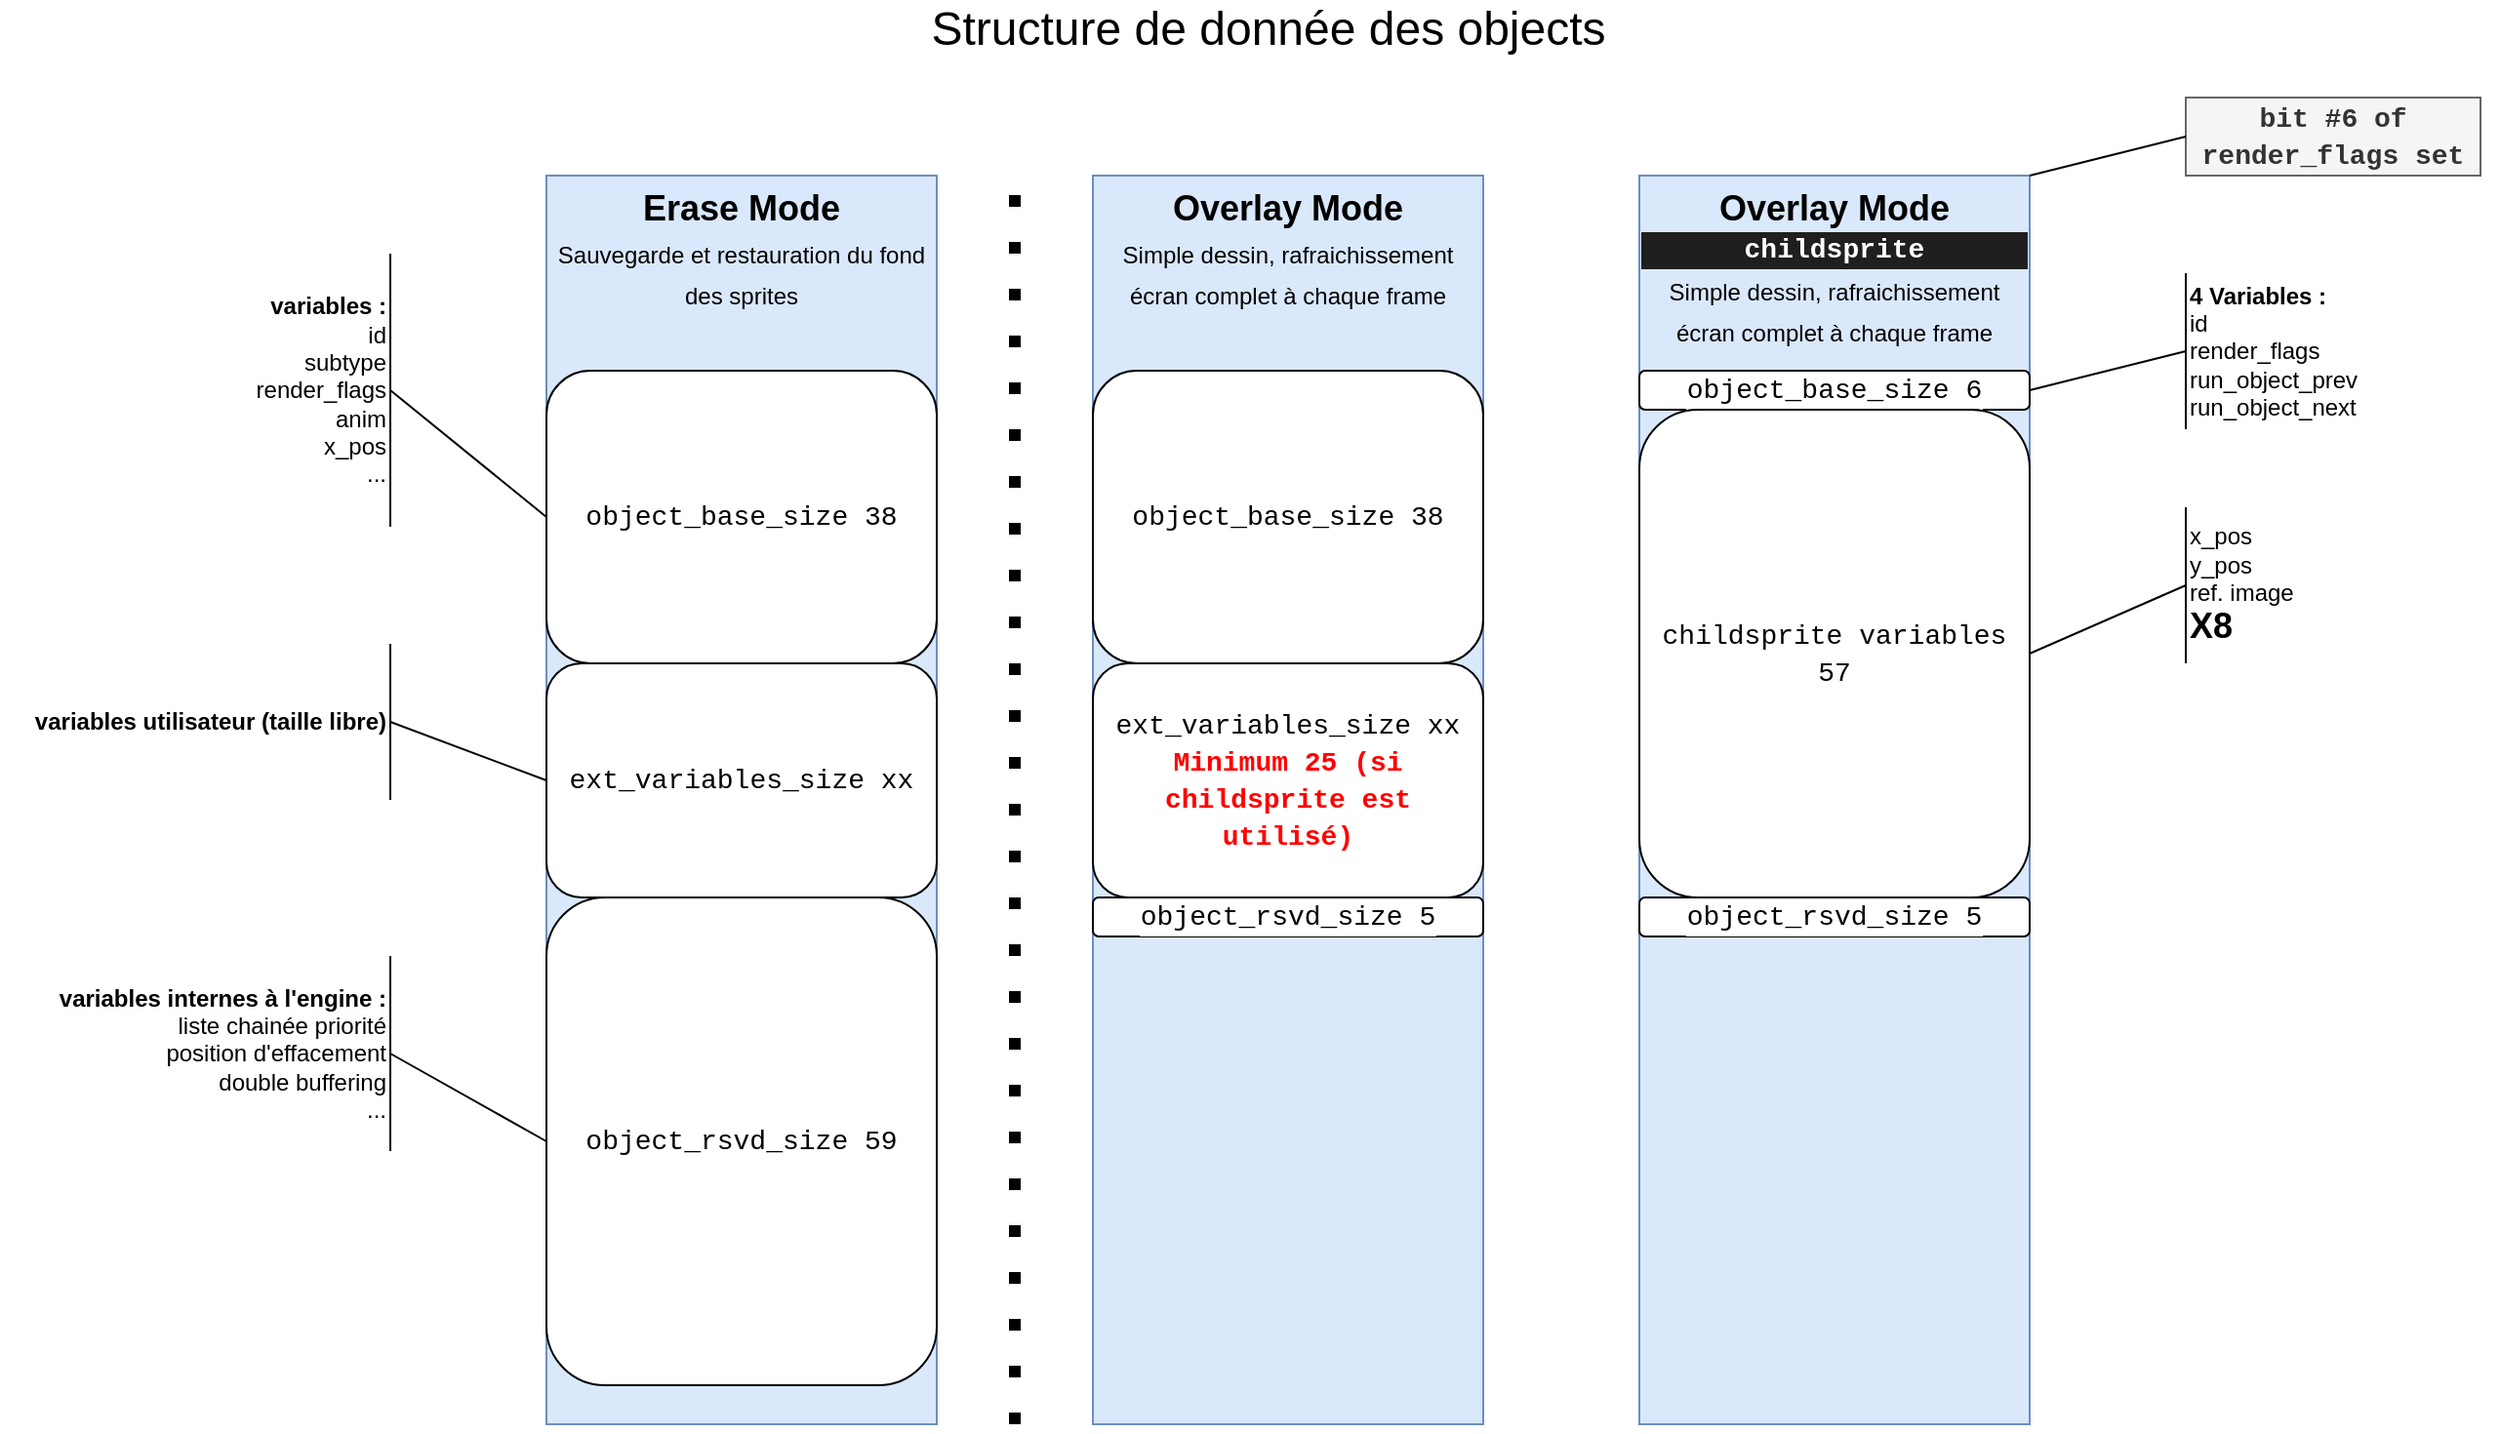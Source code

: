 <mxfile version="18.0.6" type="device"><diagram id="fXazifKdAj-Lzk0asgJY" name="Page-1"><mxGraphModel dx="562" dy="850" grid="1" gridSize="10" guides="1" tooltips="1" connect="1" arrows="1" fold="1" page="1" pageScale="1" pageWidth="1169" pageHeight="827" math="0" shadow="0"><root><mxCell id="0"/><mxCell id="1" parent="0"/><mxCell id="C0n9UgQLh-yL1P8upt1V-23" value="Overlay Mode&lt;br&gt;&lt;span style=&quot;font-weight: normal;&quot;&gt;&lt;font style=&quot;font-size: 12px;&quot;&gt;Simple dessin, rafraichissement écran complet à chaque frame&lt;/font&gt;&lt;/span&gt;" style="text;html=1;strokeColor=#6c8ebf;fillColor=#dae8fc;align=center;verticalAlign=top;whiteSpace=wrap;rounded=0;labelBackgroundColor=none;horizontal=1;fontStyle=1;fontSize=18;" vertex="1" parent="1"><mxGeometry x="600" y="110" width="200" height="640" as="geometry"/></mxCell><mxCell id="C0n9UgQLh-yL1P8upt1V-9" value="Erase Mode&lt;br&gt;&lt;font style=&quot;font-weight: normal; font-size: 12px;&quot;&gt;Sauvegarde et restauration du fond des sprites&lt;/font&gt;" style="text;html=1;strokeColor=#6c8ebf;fillColor=#dae8fc;align=center;verticalAlign=top;whiteSpace=wrap;rounded=0;labelBackgroundColor=none;horizontal=1;fontStyle=1;fontSize=18;" vertex="1" parent="1"><mxGeometry x="320" y="110" width="200" height="640" as="geometry"/></mxCell><mxCell id="C0n9UgQLh-yL1P8upt1V-1" value="&lt;div style=&quot;font-family: Consolas, &amp;quot;Courier New&amp;quot;, monospace; font-size: 14px; line-height: 19px;&quot;&gt;&lt;span style=&quot;&quot;&gt;object_base_size 38&lt;/span&gt;&lt;/div&gt;" style="rounded=1;whiteSpace=wrap;html=1;fillColor=default;fontColor=default;labelBackgroundColor=default;" vertex="1" parent="1"><mxGeometry x="320" y="210" width="200" height="150" as="geometry"/></mxCell><mxCell id="C0n9UgQLh-yL1P8upt1V-5" value="&lt;div style=&quot;font-family: Consolas, &amp;quot;Courier New&amp;quot;, monospace; font-size: 14px; line-height: 19px;&quot;&gt;&lt;span style=&quot;&quot;&gt;object_rsvd_size 59&lt;/span&gt;&lt;/div&gt;" style="rounded=1;whiteSpace=wrap;html=1;fillColor=default;fontColor=default;labelBackgroundColor=default;" vertex="1" parent="1"><mxGeometry x="320" y="480" width="200" height="250" as="geometry"/></mxCell><mxCell id="C0n9UgQLh-yL1P8upt1V-6" value="&lt;div style=&quot;font-family: Consolas, &amp;quot;Courier New&amp;quot;, monospace; font-size: 14px; line-height: 19px;&quot;&gt;object_rsvd_size 5&lt;br&gt;&lt;/div&gt;" style="rounded=1;whiteSpace=wrap;html=1;fillColor=default;fontColor=default;labelBackgroundColor=default;" vertex="1" parent="1"><mxGeometry x="600" y="480" width="200" height="20" as="geometry"/></mxCell><mxCell id="C0n9UgQLh-yL1P8upt1V-7" value="&lt;div style=&quot;font-family: Consolas, &amp;quot;Courier New&amp;quot;, monospace; font-size: 14px; line-height: 19px;&quot;&gt;&lt;span style=&quot;&quot;&gt;object_base_size 38&lt;/span&gt;&lt;/div&gt;" style="rounded=1;whiteSpace=wrap;html=1;fillColor=default;fontColor=default;labelBackgroundColor=default;" vertex="1" parent="1"><mxGeometry x="600" y="210" width="200" height="150" as="geometry"/></mxCell><mxCell id="C0n9UgQLh-yL1P8upt1V-11" value="&lt;div style=&quot;font-family: Consolas, &amp;quot;Courier New&amp;quot;, monospace; font-size: 14px; line-height: 19px;&quot;&gt;&lt;span style=&quot;&quot;&gt;ext_variables_size xx&lt;/span&gt;&lt;/div&gt;" style="rounded=1;whiteSpace=wrap;html=1;fillColor=default;fontColor=default;labelBackgroundColor=default;" vertex="1" parent="1"><mxGeometry x="320" y="360" width="200" height="120" as="geometry"/></mxCell><mxCell id="C0n9UgQLh-yL1P8upt1V-12" value="&lt;div style=&quot;font-family: Consolas, &amp;quot;Courier New&amp;quot;, monospace; font-size: 14px; line-height: 19px;&quot;&gt;&lt;span style=&quot;&quot;&gt;ext_variables_size xx&lt;/span&gt;&lt;/div&gt;&lt;div style=&quot;font-family: Consolas, &amp;quot;Courier New&amp;quot;, monospace; font-size: 14px; line-height: 19px;&quot;&gt;&lt;span style=&quot;&quot;&gt;&lt;b&gt;&lt;font color=&quot;#ff0000&quot;&gt;Minimum 25 (si childsprite est utilisé)&lt;/font&gt;&lt;/b&gt;&lt;/span&gt;&lt;/div&gt;" style="rounded=1;whiteSpace=wrap;html=1;fillColor=default;fontColor=default;labelBackgroundColor=default;" vertex="1" parent="1"><mxGeometry x="600" y="360" width="200" height="120" as="geometry"/></mxCell><mxCell id="C0n9UgQLh-yL1P8upt1V-13" value="&lt;b&gt;variables :&lt;/b&gt;&lt;br&gt;id&lt;br&gt;subtype&lt;br&gt;render_flags&lt;br&gt;anim&lt;br&gt;x_pos&lt;br&gt;&lt;div style=&quot;&quot;&gt;&lt;span style=&quot;background-color: initial;&quot;&gt;...&lt;/span&gt;&lt;/div&gt;" style="text;html=1;strokeColor=none;fillColor=none;align=right;verticalAlign=middle;whiteSpace=wrap;rounded=0;labelBackgroundColor=none;fontColor=default;" vertex="1" parent="1"><mxGeometry x="40" y="150" width="200" height="140" as="geometry"/></mxCell><mxCell id="C0n9UgQLh-yL1P8upt1V-14" value="" style="endArrow=none;html=1;rounded=0;fontColor=default;entryX=1;entryY=0.5;entryDx=0;entryDy=0;exitX=0;exitY=0.5;exitDx=0;exitDy=0;" edge="1" parent="1" source="C0n9UgQLh-yL1P8upt1V-1" target="C0n9UgQLh-yL1P8upt1V-13"><mxGeometry width="50" height="50" relative="1" as="geometry"><mxPoint x="420" y="630" as="sourcePoint"/><mxPoint x="470" y="580" as="targetPoint"/></mxGeometry></mxCell><mxCell id="C0n9UgQLh-yL1P8upt1V-15" value="" style="endArrow=none;html=1;rounded=0;fontColor=default;entryX=1;entryY=0;entryDx=0;entryDy=0;exitX=1;exitY=1;exitDx=0;exitDy=0;" edge="1" parent="1" source="C0n9UgQLh-yL1P8upt1V-13" target="C0n9UgQLh-yL1P8upt1V-13"><mxGeometry width="50" height="50" relative="1" as="geometry"><mxPoint x="420" y="630" as="sourcePoint"/><mxPoint x="470" y="580" as="targetPoint"/></mxGeometry></mxCell><mxCell id="C0n9UgQLh-yL1P8upt1V-16" value="&lt;b&gt;variables utilisateur (taille libre)&lt;/b&gt;" style="text;html=1;strokeColor=none;fillColor=none;align=right;verticalAlign=middle;whiteSpace=wrap;rounded=0;labelBackgroundColor=none;fontColor=default;" vertex="1" parent="1"><mxGeometry x="40" y="350" width="200" height="80" as="geometry"/></mxCell><mxCell id="C0n9UgQLh-yL1P8upt1V-17" value="" style="endArrow=none;html=1;rounded=0;fontColor=default;entryX=0;entryY=0.5;entryDx=0;entryDy=0;exitX=1;exitY=0.5;exitDx=0;exitDy=0;" edge="1" parent="1" source="C0n9UgQLh-yL1P8upt1V-16" target="C0n9UgQLh-yL1P8upt1V-11"><mxGeometry width="50" height="50" relative="1" as="geometry"><mxPoint x="420" y="660" as="sourcePoint"/><mxPoint x="470" y="610" as="targetPoint"/></mxGeometry></mxCell><mxCell id="C0n9UgQLh-yL1P8upt1V-18" value="" style="endArrow=none;html=1;rounded=0;fontColor=default;entryX=1;entryY=0;entryDx=0;entryDy=0;exitX=1;exitY=1;exitDx=0;exitDy=0;" edge="1" parent="1" source="C0n9UgQLh-yL1P8upt1V-16" target="C0n9UgQLh-yL1P8upt1V-16"><mxGeometry width="50" height="50" relative="1" as="geometry"><mxPoint x="420" y="660" as="sourcePoint"/><mxPoint x="470" y="610" as="targetPoint"/></mxGeometry></mxCell><mxCell id="C0n9UgQLh-yL1P8upt1V-19" value="&lt;b&gt;variables internes à l'engine :&lt;/b&gt;&lt;br&gt;liste chainée priorité&lt;br&gt;position d'effacement &lt;br&gt;double buffering&lt;br&gt;..." style="text;html=1;strokeColor=none;fillColor=none;align=right;verticalAlign=middle;whiteSpace=wrap;rounded=0;labelBackgroundColor=none;fontColor=default;" vertex="1" parent="1"><mxGeometry x="40" y="510" width="200" height="100" as="geometry"/></mxCell><mxCell id="C0n9UgQLh-yL1P8upt1V-20" value="" style="endArrow=none;html=1;rounded=0;fontColor=default;entryX=0;entryY=0.5;entryDx=0;entryDy=0;exitX=1;exitY=0.5;exitDx=0;exitDy=0;" edge="1" parent="1" source="C0n9UgQLh-yL1P8upt1V-19" target="C0n9UgQLh-yL1P8upt1V-5"><mxGeometry width="50" height="50" relative="1" as="geometry"><mxPoint x="420" y="840" as="sourcePoint"/><mxPoint x="320.0" y="600.0" as="targetPoint"/></mxGeometry></mxCell><mxCell id="C0n9UgQLh-yL1P8upt1V-21" value="" style="endArrow=none;html=1;rounded=0;fontColor=default;entryX=1;entryY=0;entryDx=0;entryDy=0;exitX=1;exitY=1;exitDx=0;exitDy=0;" edge="1" parent="1" source="C0n9UgQLh-yL1P8upt1V-19" target="C0n9UgQLh-yL1P8upt1V-19"><mxGeometry width="50" height="50" relative="1" as="geometry"><mxPoint x="420" y="840" as="sourcePoint"/><mxPoint x="470" y="790" as="targetPoint"/></mxGeometry></mxCell><mxCell id="C0n9UgQLh-yL1P8upt1V-22" value="&lt;font style=&quot;font-size: 24px;&quot;&gt;Structure de donnée des objects&lt;/font&gt;" style="text;html=1;strokeColor=none;fillColor=none;align=center;verticalAlign=middle;whiteSpace=wrap;rounded=0;labelBackgroundColor=none;fontColor=default;" vertex="1" parent="1"><mxGeometry x="490" y="20" width="400" height="30" as="geometry"/></mxCell><mxCell id="C0n9UgQLh-yL1P8upt1V-24" value="Overlay Mode&lt;br&gt;&lt;div style=&quot;background-color: rgb(31, 31, 31); font-family: Consolas, &amp;quot;Courier New&amp;quot;, monospace; font-size: 14px; line-height: 19px;&quot;&gt;&lt;font style=&quot;&quot; color=&quot;#ffffff&quot;&gt;childsprite&lt;/font&gt;&lt;/div&gt;&lt;span style=&quot;font-weight: normal;&quot;&gt;&lt;font style=&quot;font-size: 12px;&quot;&gt;Simple dessin, rafraichissement écran complet à chaque frame&lt;/font&gt;&lt;/span&gt;" style="text;html=1;strokeColor=#6c8ebf;fillColor=#dae8fc;align=center;verticalAlign=top;whiteSpace=wrap;rounded=0;labelBackgroundColor=none;horizontal=1;fontStyle=1;fontSize=18;" vertex="1" parent="1"><mxGeometry x="880" y="110" width="200" height="640" as="geometry"/></mxCell><mxCell id="C0n9UgQLh-yL1P8upt1V-25" value="&lt;div style=&quot;font-family: Consolas, &amp;quot;Courier New&amp;quot;, monospace; font-size: 14px; line-height: 19px;&quot;&gt;object_rsvd_size 5&lt;br&gt;&lt;/div&gt;" style="rounded=1;whiteSpace=wrap;html=1;fillColor=default;fontColor=default;labelBackgroundColor=default;" vertex="1" parent="1"><mxGeometry x="880" y="480" width="200" height="20" as="geometry"/></mxCell><mxCell id="C0n9UgQLh-yL1P8upt1V-26" value="&lt;div style=&quot;font-family: Consolas, &amp;quot;Courier New&amp;quot;, monospace; font-size: 14px; line-height: 19px;&quot;&gt;&lt;span style=&quot;&quot;&gt;object_base_size 6&lt;/span&gt;&lt;/div&gt;" style="rounded=1;whiteSpace=wrap;html=1;fillColor=default;fontColor=default;labelBackgroundColor=default;" vertex="1" parent="1"><mxGeometry x="880" y="210" width="200" height="20" as="geometry"/></mxCell><mxCell id="C0n9UgQLh-yL1P8upt1V-28" value="&lt;font color=&quot;#000000&quot;&gt;&lt;b&gt;4 Variables :&lt;/b&gt;&lt;br&gt;id&lt;br&gt;render_flags&lt;br&gt;run_object_prev&lt;br&gt;run_object_next&lt;/font&gt;" style="text;html=1;strokeColor=none;fillColor=none;align=left;verticalAlign=middle;whiteSpace=wrap;rounded=0;labelBackgroundColor=none;fontSize=12;fontColor=#FFFFFF;" vertex="1" parent="1"><mxGeometry x="1160" y="160" width="160" height="80" as="geometry"/></mxCell><mxCell id="C0n9UgQLh-yL1P8upt1V-29" value="" style="endArrow=none;html=1;rounded=0;fontSize=12;fontColor=#000000;entryX=0;entryY=0;entryDx=0;entryDy=0;exitX=0;exitY=1;exitDx=0;exitDy=0;" edge="1" parent="1" source="C0n9UgQLh-yL1P8upt1V-28" target="C0n9UgQLh-yL1P8upt1V-28"><mxGeometry width="50" height="50" relative="1" as="geometry"><mxPoint x="1050" y="370" as="sourcePoint"/><mxPoint x="1100" y="320" as="targetPoint"/></mxGeometry></mxCell><mxCell id="C0n9UgQLh-yL1P8upt1V-30" value="" style="endArrow=none;html=1;rounded=0;fontSize=12;fontColor=#000000;exitX=1;exitY=0.5;exitDx=0;exitDy=0;entryX=0;entryY=0.5;entryDx=0;entryDy=0;" edge="1" parent="1" source="C0n9UgQLh-yL1P8upt1V-26" target="C0n9UgQLh-yL1P8upt1V-28"><mxGeometry width="50" height="50" relative="1" as="geometry"><mxPoint x="1050" y="370" as="sourcePoint"/><mxPoint x="1100" y="320" as="targetPoint"/></mxGeometry></mxCell><mxCell id="C0n9UgQLh-yL1P8upt1V-32" value="&lt;div style=&quot;font-family: Consolas, &amp;quot;Courier New&amp;quot;, monospace; font-size: 14px; line-height: 19px;&quot;&gt;&lt;span style=&quot;&quot;&gt;childsprite variables 57&lt;/span&gt;&lt;/div&gt;" style="rounded=1;whiteSpace=wrap;html=1;fillColor=default;fontColor=default;labelBackgroundColor=default;" vertex="1" parent="1"><mxGeometry x="880" y="230" width="200" height="250" as="geometry"/></mxCell><mxCell id="C0n9UgQLh-yL1P8upt1V-33" value="&lt;font color=&quot;#000000&quot;&gt;x_pos&lt;br&gt;y_pos&lt;br&gt;ref. image&lt;br&gt;&lt;b&gt;&lt;font style=&quot;font-size: 18px;&quot;&gt;X8&lt;/font&gt;&lt;/b&gt;&lt;br&gt;&lt;/font&gt;" style="text;html=1;strokeColor=none;fillColor=none;align=left;verticalAlign=middle;whiteSpace=wrap;rounded=0;labelBackgroundColor=none;fontSize=12;fontColor=#FFFFFF;" vertex="1" parent="1"><mxGeometry x="1160" y="280" width="160" height="80" as="geometry"/></mxCell><mxCell id="C0n9UgQLh-yL1P8upt1V-34" value="" style="endArrow=none;html=1;rounded=0;fontSize=12;fontColor=#000000;entryX=0;entryY=0;entryDx=0;entryDy=0;exitX=0;exitY=1;exitDx=0;exitDy=0;" edge="1" parent="1" source="C0n9UgQLh-yL1P8upt1V-33" target="C0n9UgQLh-yL1P8upt1V-33"><mxGeometry width="50" height="50" relative="1" as="geometry"><mxPoint x="1050" y="490" as="sourcePoint"/><mxPoint x="1100" y="440" as="targetPoint"/></mxGeometry></mxCell><mxCell id="C0n9UgQLh-yL1P8upt1V-35" value="" style="endArrow=none;html=1;rounded=0;fontSize=18;fontColor=#000000;entryX=0;entryY=0.5;entryDx=0;entryDy=0;exitX=1;exitY=0.5;exitDx=0;exitDy=0;" edge="1" parent="1" source="C0n9UgQLh-yL1P8upt1V-32" target="C0n9UgQLh-yL1P8upt1V-33"><mxGeometry width="50" height="50" relative="1" as="geometry"><mxPoint x="1200" y="530" as="sourcePoint"/><mxPoint x="1250" y="480" as="targetPoint"/></mxGeometry></mxCell><mxCell id="C0n9UgQLh-yL1P8upt1V-36" value="" style="endArrow=none;dashed=1;html=1;dashPattern=1 3;strokeWidth=6;rounded=0;fontSize=18;fontColor=#000000;" edge="1" parent="1"><mxGeometry width="50" height="50" relative="1" as="geometry"><mxPoint x="560" y="750" as="sourcePoint"/><mxPoint x="560" y="120" as="targetPoint"/></mxGeometry></mxCell><mxCell id="C0n9UgQLh-yL1P8upt1V-37" value="&lt;div style=&quot;font-family: Consolas, &amp;quot;Courier New&amp;quot;, monospace; font-size: 14px; line-height: 19px;&quot;&gt;&lt;b&gt;bit #6 of render_flags set&lt;/b&gt;&lt;/div&gt;" style="text;html=1;align=center;verticalAlign=middle;whiteSpace=wrap;rounded=0;labelBackgroundColor=none;fontSize=18;fillColor=#f5f5f5;strokeColor=#666666;fontColor=#333333;" vertex="1" parent="1"><mxGeometry x="1160" y="70" width="151" height="40" as="geometry"/></mxCell><mxCell id="C0n9UgQLh-yL1P8upt1V-38" value="" style="endArrow=none;html=1;rounded=0;fontSize=18;fontColor=default;strokeWidth=1;entryX=0;entryY=0.5;entryDx=0;entryDy=0;exitX=1;exitY=0;exitDx=0;exitDy=0;" edge="1" parent="1" source="C0n9UgQLh-yL1P8upt1V-24" target="C0n9UgQLh-yL1P8upt1V-37"><mxGeometry width="50" height="50" relative="1" as="geometry"><mxPoint x="1100" y="330" as="sourcePoint"/><mxPoint x="1150" y="280" as="targetPoint"/></mxGeometry></mxCell></root></mxGraphModel></diagram></mxfile>